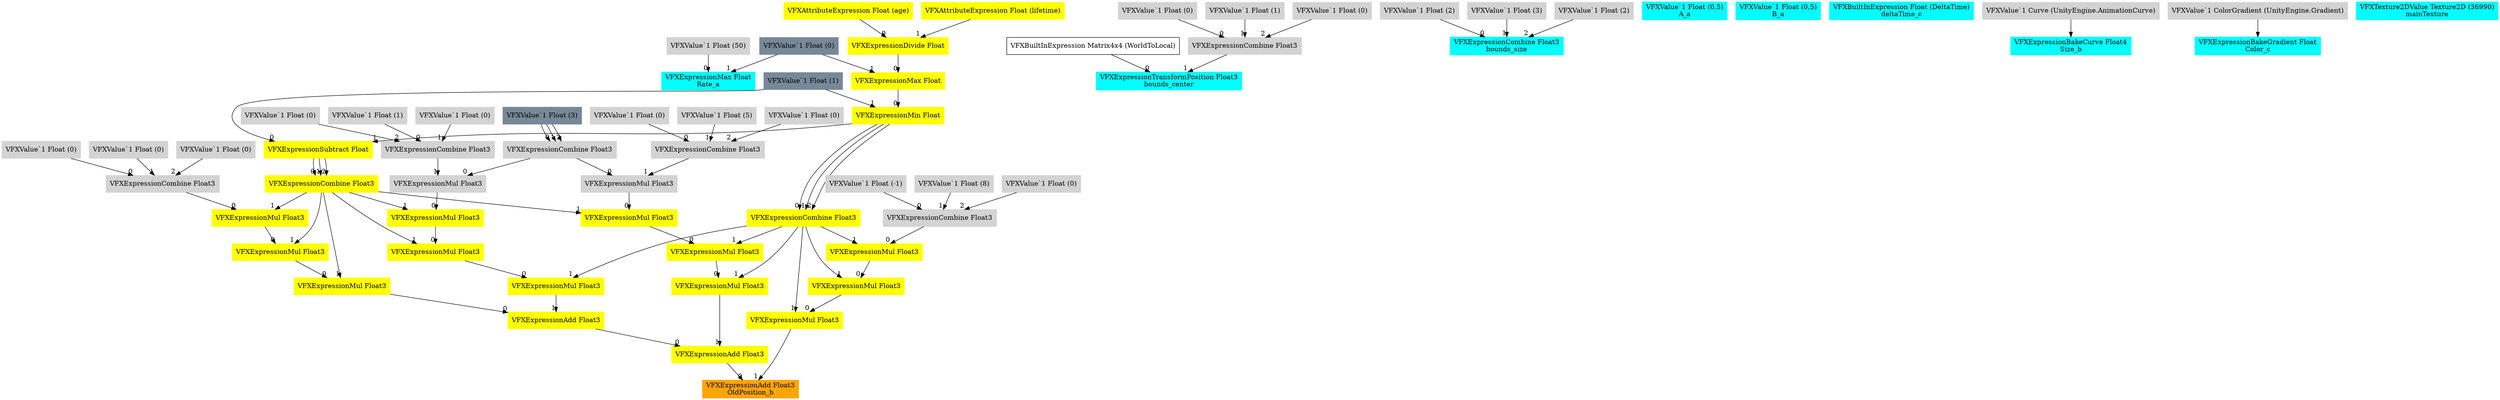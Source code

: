 digraph G {
node0 [shape="box" color="cyan" style="filled" label="VFXExpressionMax Float
Rate_a"]
node1 [shape="box" color="lightgray" style="filled" label="VFXValue`1 Float (50)"]
node2 [shape="box" color="lightslategray" style="filled" label="VFXValue`1 Float (0)"]
node3 [shape="box" color="cyan" style="filled" label="VFXExpressionTransformPosition Float3
bounds_center"]
node4 [shape="box" label="VFXBuiltInExpression Matrix4x4 (WorldToLocal)"]
node5 [shape="box" color="lightgray" style="filled" label="VFXExpressionCombine Float3"]
node6 [shape="box" color="lightgray" style="filled" label="VFXValue`1 Float (0)"]
node7 [shape="box" color="lightgray" style="filled" label="VFXValue`1 Float (1)"]
node8 [shape="box" color="lightgray" style="filled" label="VFXValue`1 Float (0)"]
node9 [shape="box" color="cyan" style="filled" label="VFXExpressionCombine Float3
bounds_size"]
node10 [shape="box" color="lightgray" style="filled" label="VFXValue`1 Float (2)"]
node11 [shape="box" color="lightgray" style="filled" label="VFXValue`1 Float (3)"]
node12 [shape="box" color="lightgray" style="filled" label="VFXValue`1 Float (2)"]
node13 [shape="box" color="cyan" style="filled" label="VFXValue`1 Float (0,5)
A_a"]
node14 [shape="box" color="cyan" style="filled" label="VFXValue`1 Float (0,5)
B_a"]
node15 [shape="box" color="orange" style="filled" label="VFXExpressionAdd Float3
OldPosition_b"]
node16 [shape="box" color="yellow" style="filled" label="VFXExpressionAdd Float3"]
node17 [shape="box" color="yellow" style="filled" label="VFXExpressionAdd Float3"]
node18 [shape="box" color="yellow" style="filled" label="VFXExpressionMul Float3"]
node19 [shape="box" color="yellow" style="filled" label="VFXExpressionMul Float3"]
node20 [shape="box" color="yellow" style="filled" label="VFXExpressionMul Float3"]
node21 [shape="box" color="lightgray" style="filled" label="VFXExpressionCombine Float3"]
node22 [shape="box" color="lightgray" style="filled" label="VFXValue`1 Float (0)"]
node23 [shape="box" color="lightgray" style="filled" label="VFXValue`1 Float (0)"]
node24 [shape="box" color="lightgray" style="filled" label="VFXValue`1 Float (0)"]
node25 [shape="box" color="yellow" style="filled" label="VFXExpressionCombine Float3"]
node26 [shape="box" color="yellow" style="filled" label="VFXExpressionSubtract Float"]
node27 [shape="box" color="lightslategray" style="filled" label="VFXValue`1 Float (1)"]
node28 [shape="box" color="yellow" style="filled" label="VFXExpressionMin Float"]
node29 [shape="box" color="yellow" style="filled" label="VFXExpressionMax Float"]
node30 [shape="box" color="yellow" style="filled" label="VFXExpressionDivide Float"]
node31 [shape="box" color="yellow" style="filled" label="VFXAttributeExpression Float (age)"]
node32 [shape="box" color="yellow" style="filled" label="VFXAttributeExpression Float (lifetime)"]
node33 [shape="box" color="yellow" style="filled" label="VFXExpressionMul Float3"]
node34 [shape="box" color="yellow" style="filled" label="VFXExpressionMul Float3"]
node35 [shape="box" color="yellow" style="filled" label="VFXExpressionMul Float3"]
node36 [shape="box" color="lightgray" style="filled" label="VFXExpressionMul Float3"]
node37 [shape="box" color="lightgray" style="filled" label="VFXExpressionCombine Float3"]
node38 [shape="box" color="lightslategray" style="filled" label="VFXValue`1 Float (3)"]
node39 [shape="box" color="lightgray" style="filled" label="VFXExpressionCombine Float3"]
node40 [shape="box" color="lightgray" style="filled" label="VFXValue`1 Float (1)"]
node41 [shape="box" color="lightgray" style="filled" label="VFXValue`1 Float (0)"]
node42 [shape="box" color="lightgray" style="filled" label="VFXValue`1 Float (0)"]
node43 [shape="box" color="yellow" style="filled" label="VFXExpressionCombine Float3"]
node44 [shape="box" color="yellow" style="filled" label="VFXExpressionMul Float3"]
node45 [shape="box" color="yellow" style="filled" label="VFXExpressionMul Float3"]
node46 [shape="box" color="yellow" style="filled" label="VFXExpressionMul Float3"]
node47 [shape="box" color="lightgray" style="filled" label="VFXExpressionMul Float3"]
node48 [shape="box" color="lightgray" style="filled" label="VFXExpressionCombine Float3"]
node49 [shape="box" color="lightgray" style="filled" label="VFXValue`1 Float (0)"]
node50 [shape="box" color="lightgray" style="filled" label="VFXValue`1 Float (5)"]
node51 [shape="box" color="lightgray" style="filled" label="VFXValue`1 Float (0)"]
node52 [shape="box" color="yellow" style="filled" label="VFXExpressionMul Float3"]
node53 [shape="box" color="yellow" style="filled" label="VFXExpressionMul Float3"]
node54 [shape="box" color="yellow" style="filled" label="VFXExpressionMul Float3"]
node55 [shape="box" color="lightgray" style="filled" label="VFXExpressionCombine Float3"]
node56 [shape="box" color="lightgray" style="filled" label="VFXValue`1 Float (-1)"]
node57 [shape="box" color="lightgray" style="filled" label="VFXValue`1 Float (8)"]
node58 [shape="box" color="lightgray" style="filled" label="VFXValue`1 Float (0)"]
node59 [shape="box" color="cyan" style="filled" label="VFXBuiltInExpression Float (DeltaTime)
deltaTime_c"]
node60 [shape="box" color="cyan" style="filled" label="VFXExpressionBakeCurve Float4
Size_b"]
node61 [shape="box" color="lightgray" style="filled" label="VFXValue`1 Curve (UnityEngine.AnimationCurve)"]
node62 [shape="box" color="cyan" style="filled" label="VFXExpressionBakeGradient Float
Color_c"]
node63 [shape="box" color="lightgray" style="filled" label="VFXValue`1 ColorGradient (UnityEngine.Gradient)"]
node64 [shape="box" color="cyan" style="filled" label="VFXTexture2DValue Texture2D (36990)
mainTexture"]
node1 -> node0 [headlabel="0"]
node2 -> node0 [headlabel="1"]
node4 -> node3 [headlabel="0"]
node5 -> node3 [headlabel="1"]
node6 -> node5 [headlabel="0"]
node7 -> node5 [headlabel="1"]
node8 -> node5 [headlabel="2"]
node10 -> node9 [headlabel="0"]
node11 -> node9 [headlabel="1"]
node12 -> node9 [headlabel="2"]
node16 -> node15 [headlabel="0"]
node52 -> node15 [headlabel="1"]
node17 -> node16 [headlabel="0"]
node44 -> node16 [headlabel="1"]
node18 -> node17 [headlabel="0"]
node33 -> node17 [headlabel="1"]
node19 -> node18 [headlabel="0"]
node25 -> node18 [headlabel="1"]
node20 -> node19 [headlabel="0"]
node25 -> node19 [headlabel="1"]
node21 -> node20 [headlabel="0"]
node25 -> node20 [headlabel="1"]
node22 -> node21 [headlabel="0"]
node23 -> node21 [headlabel="1"]
node24 -> node21 [headlabel="2"]
node26 -> node25 [headlabel="0"]
node26 -> node25 [headlabel="1"]
node26 -> node25 [headlabel="2"]
node27 -> node26 [headlabel="0"]
node28 -> node26 [headlabel="1"]
node29 -> node28 [headlabel="0"]
node27 -> node28 [headlabel="1"]
node30 -> node29 [headlabel="0"]
node2 -> node29 [headlabel="1"]
node31 -> node30 [headlabel="0"]
node32 -> node30 [headlabel="1"]
node34 -> node33 [headlabel="0"]
node43 -> node33 [headlabel="1"]
node35 -> node34 [headlabel="0"]
node25 -> node34 [headlabel="1"]
node36 -> node35 [headlabel="0"]
node25 -> node35 [headlabel="1"]
node37 -> node36 [headlabel="0"]
node39 -> node36 [headlabel="1"]
node38 -> node37 [headlabel="0"]
node38 -> node37 [headlabel="1"]
node38 -> node37 [headlabel="2"]
node40 -> node39 [headlabel="0"]
node41 -> node39 [headlabel="1"]
node42 -> node39 [headlabel="2"]
node28 -> node43 [headlabel="0"]
node28 -> node43 [headlabel="1"]
node28 -> node43 [headlabel="2"]
node45 -> node44 [headlabel="0"]
node43 -> node44 [headlabel="1"]
node46 -> node45 [headlabel="0"]
node43 -> node45 [headlabel="1"]
node47 -> node46 [headlabel="0"]
node25 -> node46 [headlabel="1"]
node37 -> node47 [headlabel="0"]
node48 -> node47 [headlabel="1"]
node49 -> node48 [headlabel="0"]
node50 -> node48 [headlabel="1"]
node51 -> node48 [headlabel="2"]
node53 -> node52 [headlabel="0"]
node43 -> node52 [headlabel="1"]
node54 -> node53 [headlabel="0"]
node43 -> node53 [headlabel="1"]
node55 -> node54 [headlabel="0"]
node43 -> node54 [headlabel="1"]
node56 -> node55 [headlabel="0"]
node57 -> node55 [headlabel="1"]
node58 -> node55 [headlabel="2"]
node61 -> node60 
node63 -> node62 
}

